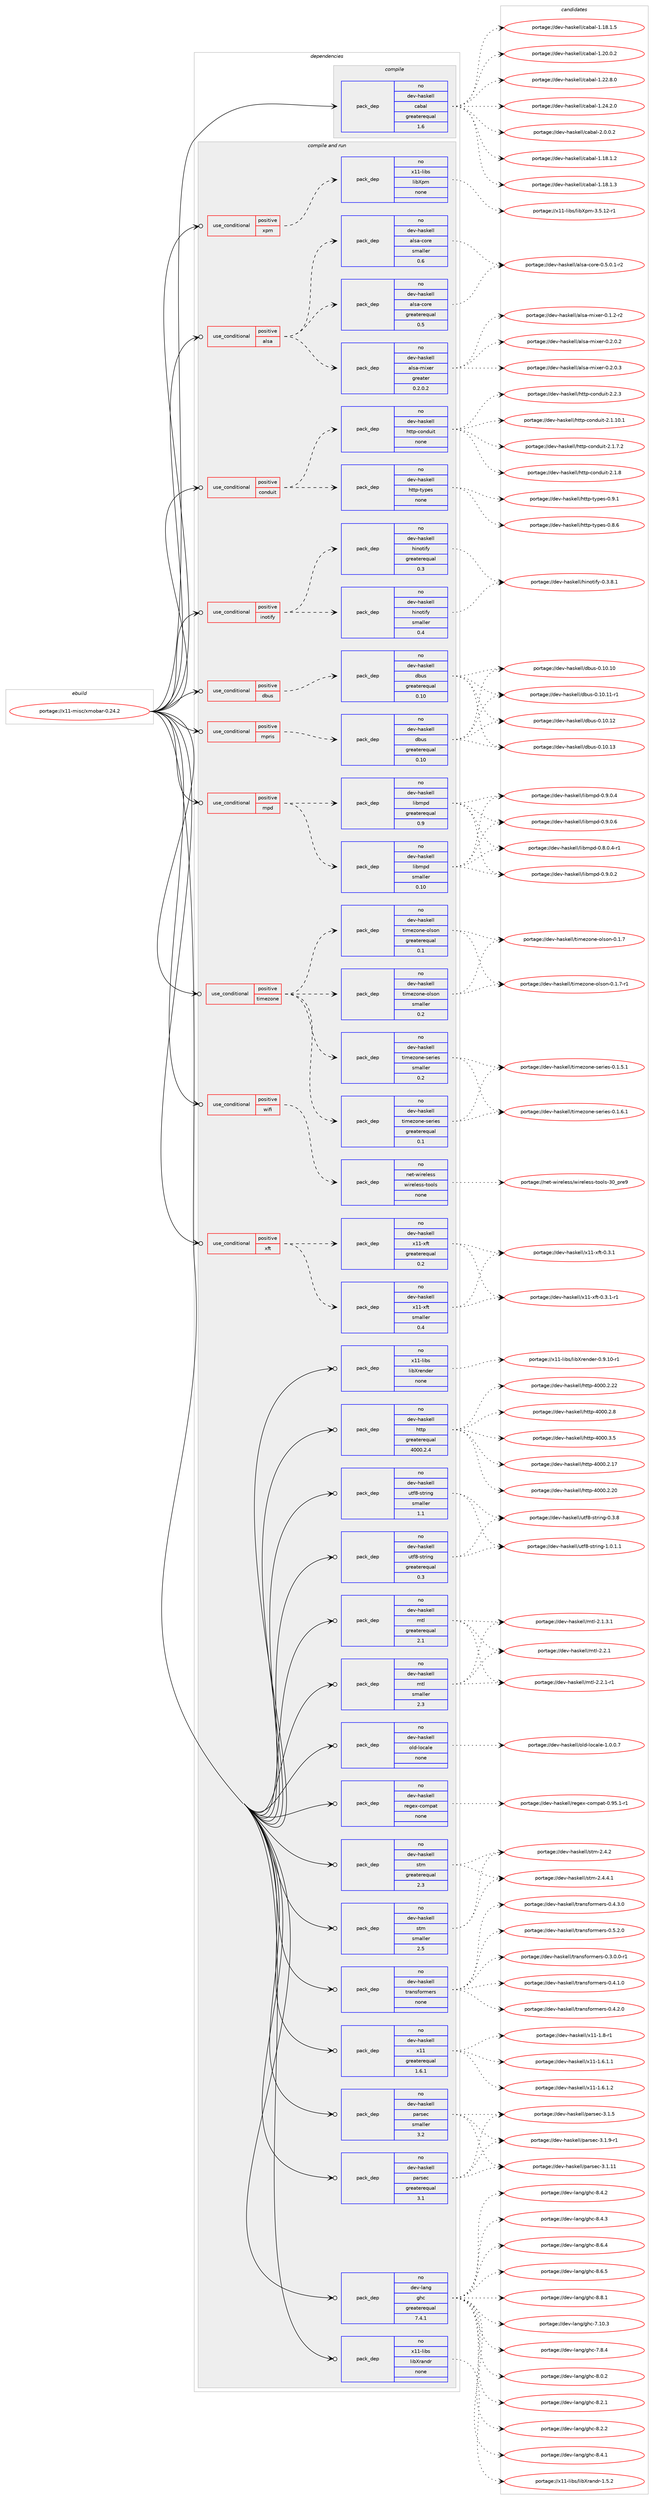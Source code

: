 digraph prolog {

# *************
# Graph options
# *************

newrank=true;
concentrate=true;
compound=true;
graph [rankdir=LR,fontname=Helvetica,fontsize=10,ranksep=1.5];#, ranksep=2.5, nodesep=0.2];
edge  [arrowhead=vee];
node  [fontname=Helvetica,fontsize=10];

# **********
# The ebuild
# **********

subgraph cluster_leftcol {
color=gray;
rank=same;
label=<<i>ebuild</i>>;
id [label="portage://x11-misc/xmobar-0.24.2", color=red, width=4, href="../x11-misc/xmobar-0.24.2.svg"];
}

# ****************
# The dependencies
# ****************

subgraph cluster_midcol {
color=gray;
label=<<i>dependencies</i>>;
subgraph cluster_compile {
fillcolor="#eeeeee";
style=filled;
label=<<i>compile</i>>;
subgraph pack338422 {
dependency455341 [label=<<TABLE BORDER="0" CELLBORDER="1" CELLSPACING="0" CELLPADDING="4" WIDTH="220"><TR><TD ROWSPAN="6" CELLPADDING="30">pack_dep</TD></TR><TR><TD WIDTH="110">no</TD></TR><TR><TD>dev-haskell</TD></TR><TR><TD>cabal</TD></TR><TR><TD>greaterequal</TD></TR><TR><TD>1.6</TD></TR></TABLE>>, shape=none, color=blue];
}
id:e -> dependency455341:w [weight=20,style="solid",arrowhead="vee"];
}
subgraph cluster_compileandrun {
fillcolor="#eeeeee";
style=filled;
label=<<i>compile and run</i>>;
subgraph cond108719 {
dependency455342 [label=<<TABLE BORDER="0" CELLBORDER="1" CELLSPACING="0" CELLPADDING="4"><TR><TD ROWSPAN="3" CELLPADDING="10">use_conditional</TD></TR><TR><TD>positive</TD></TR><TR><TD>alsa</TD></TR></TABLE>>, shape=none, color=red];
subgraph pack338423 {
dependency455343 [label=<<TABLE BORDER="0" CELLBORDER="1" CELLSPACING="0" CELLPADDING="4" WIDTH="220"><TR><TD ROWSPAN="6" CELLPADDING="30">pack_dep</TD></TR><TR><TD WIDTH="110">no</TD></TR><TR><TD>dev-haskell</TD></TR><TR><TD>alsa-core</TD></TR><TR><TD>greaterequal</TD></TR><TR><TD>0.5</TD></TR></TABLE>>, shape=none, color=blue];
}
dependency455342:e -> dependency455343:w [weight=20,style="dashed",arrowhead="vee"];
subgraph pack338424 {
dependency455344 [label=<<TABLE BORDER="0" CELLBORDER="1" CELLSPACING="0" CELLPADDING="4" WIDTH="220"><TR><TD ROWSPAN="6" CELLPADDING="30">pack_dep</TD></TR><TR><TD WIDTH="110">no</TD></TR><TR><TD>dev-haskell</TD></TR><TR><TD>alsa-core</TD></TR><TR><TD>smaller</TD></TR><TR><TD>0.6</TD></TR></TABLE>>, shape=none, color=blue];
}
dependency455342:e -> dependency455344:w [weight=20,style="dashed",arrowhead="vee"];
subgraph pack338425 {
dependency455345 [label=<<TABLE BORDER="0" CELLBORDER="1" CELLSPACING="0" CELLPADDING="4" WIDTH="220"><TR><TD ROWSPAN="6" CELLPADDING="30">pack_dep</TD></TR><TR><TD WIDTH="110">no</TD></TR><TR><TD>dev-haskell</TD></TR><TR><TD>alsa-mixer</TD></TR><TR><TD>greater</TD></TR><TR><TD>0.2.0.2</TD></TR></TABLE>>, shape=none, color=blue];
}
dependency455342:e -> dependency455345:w [weight=20,style="dashed",arrowhead="vee"];
}
id:e -> dependency455342:w [weight=20,style="solid",arrowhead="odotvee"];
subgraph cond108720 {
dependency455346 [label=<<TABLE BORDER="0" CELLBORDER="1" CELLSPACING="0" CELLPADDING="4"><TR><TD ROWSPAN="3" CELLPADDING="10">use_conditional</TD></TR><TR><TD>positive</TD></TR><TR><TD>conduit</TD></TR></TABLE>>, shape=none, color=red];
subgraph pack338426 {
dependency455347 [label=<<TABLE BORDER="0" CELLBORDER="1" CELLSPACING="0" CELLPADDING="4" WIDTH="220"><TR><TD ROWSPAN="6" CELLPADDING="30">pack_dep</TD></TR><TR><TD WIDTH="110">no</TD></TR><TR><TD>dev-haskell</TD></TR><TR><TD>http-conduit</TD></TR><TR><TD>none</TD></TR><TR><TD></TD></TR></TABLE>>, shape=none, color=blue];
}
dependency455346:e -> dependency455347:w [weight=20,style="dashed",arrowhead="vee"];
subgraph pack338427 {
dependency455348 [label=<<TABLE BORDER="0" CELLBORDER="1" CELLSPACING="0" CELLPADDING="4" WIDTH="220"><TR><TD ROWSPAN="6" CELLPADDING="30">pack_dep</TD></TR><TR><TD WIDTH="110">no</TD></TR><TR><TD>dev-haskell</TD></TR><TR><TD>http-types</TD></TR><TR><TD>none</TD></TR><TR><TD></TD></TR></TABLE>>, shape=none, color=blue];
}
dependency455346:e -> dependency455348:w [weight=20,style="dashed",arrowhead="vee"];
}
id:e -> dependency455346:w [weight=20,style="solid",arrowhead="odotvee"];
subgraph cond108721 {
dependency455349 [label=<<TABLE BORDER="0" CELLBORDER="1" CELLSPACING="0" CELLPADDING="4"><TR><TD ROWSPAN="3" CELLPADDING="10">use_conditional</TD></TR><TR><TD>positive</TD></TR><TR><TD>dbus</TD></TR></TABLE>>, shape=none, color=red];
subgraph pack338428 {
dependency455350 [label=<<TABLE BORDER="0" CELLBORDER="1" CELLSPACING="0" CELLPADDING="4" WIDTH="220"><TR><TD ROWSPAN="6" CELLPADDING="30">pack_dep</TD></TR><TR><TD WIDTH="110">no</TD></TR><TR><TD>dev-haskell</TD></TR><TR><TD>dbus</TD></TR><TR><TD>greaterequal</TD></TR><TR><TD>0.10</TD></TR></TABLE>>, shape=none, color=blue];
}
dependency455349:e -> dependency455350:w [weight=20,style="dashed",arrowhead="vee"];
}
id:e -> dependency455349:w [weight=20,style="solid",arrowhead="odotvee"];
subgraph cond108722 {
dependency455351 [label=<<TABLE BORDER="0" CELLBORDER="1" CELLSPACING="0" CELLPADDING="4"><TR><TD ROWSPAN="3" CELLPADDING="10">use_conditional</TD></TR><TR><TD>positive</TD></TR><TR><TD>inotify</TD></TR></TABLE>>, shape=none, color=red];
subgraph pack338429 {
dependency455352 [label=<<TABLE BORDER="0" CELLBORDER="1" CELLSPACING="0" CELLPADDING="4" WIDTH="220"><TR><TD ROWSPAN="6" CELLPADDING="30">pack_dep</TD></TR><TR><TD WIDTH="110">no</TD></TR><TR><TD>dev-haskell</TD></TR><TR><TD>hinotify</TD></TR><TR><TD>greaterequal</TD></TR><TR><TD>0.3</TD></TR></TABLE>>, shape=none, color=blue];
}
dependency455351:e -> dependency455352:w [weight=20,style="dashed",arrowhead="vee"];
subgraph pack338430 {
dependency455353 [label=<<TABLE BORDER="0" CELLBORDER="1" CELLSPACING="0" CELLPADDING="4" WIDTH="220"><TR><TD ROWSPAN="6" CELLPADDING="30">pack_dep</TD></TR><TR><TD WIDTH="110">no</TD></TR><TR><TD>dev-haskell</TD></TR><TR><TD>hinotify</TD></TR><TR><TD>smaller</TD></TR><TR><TD>0.4</TD></TR></TABLE>>, shape=none, color=blue];
}
dependency455351:e -> dependency455353:w [weight=20,style="dashed",arrowhead="vee"];
}
id:e -> dependency455351:w [weight=20,style="solid",arrowhead="odotvee"];
subgraph cond108723 {
dependency455354 [label=<<TABLE BORDER="0" CELLBORDER="1" CELLSPACING="0" CELLPADDING="4"><TR><TD ROWSPAN="3" CELLPADDING="10">use_conditional</TD></TR><TR><TD>positive</TD></TR><TR><TD>mpd</TD></TR></TABLE>>, shape=none, color=red];
subgraph pack338431 {
dependency455355 [label=<<TABLE BORDER="0" CELLBORDER="1" CELLSPACING="0" CELLPADDING="4" WIDTH="220"><TR><TD ROWSPAN="6" CELLPADDING="30">pack_dep</TD></TR><TR><TD WIDTH="110">no</TD></TR><TR><TD>dev-haskell</TD></TR><TR><TD>libmpd</TD></TR><TR><TD>greaterequal</TD></TR><TR><TD>0.9</TD></TR></TABLE>>, shape=none, color=blue];
}
dependency455354:e -> dependency455355:w [weight=20,style="dashed",arrowhead="vee"];
subgraph pack338432 {
dependency455356 [label=<<TABLE BORDER="0" CELLBORDER="1" CELLSPACING="0" CELLPADDING="4" WIDTH="220"><TR><TD ROWSPAN="6" CELLPADDING="30">pack_dep</TD></TR><TR><TD WIDTH="110">no</TD></TR><TR><TD>dev-haskell</TD></TR><TR><TD>libmpd</TD></TR><TR><TD>smaller</TD></TR><TR><TD>0.10</TD></TR></TABLE>>, shape=none, color=blue];
}
dependency455354:e -> dependency455356:w [weight=20,style="dashed",arrowhead="vee"];
}
id:e -> dependency455354:w [weight=20,style="solid",arrowhead="odotvee"];
subgraph cond108724 {
dependency455357 [label=<<TABLE BORDER="0" CELLBORDER="1" CELLSPACING="0" CELLPADDING="4"><TR><TD ROWSPAN="3" CELLPADDING="10">use_conditional</TD></TR><TR><TD>positive</TD></TR><TR><TD>mpris</TD></TR></TABLE>>, shape=none, color=red];
subgraph pack338433 {
dependency455358 [label=<<TABLE BORDER="0" CELLBORDER="1" CELLSPACING="0" CELLPADDING="4" WIDTH="220"><TR><TD ROWSPAN="6" CELLPADDING="30">pack_dep</TD></TR><TR><TD WIDTH="110">no</TD></TR><TR><TD>dev-haskell</TD></TR><TR><TD>dbus</TD></TR><TR><TD>greaterequal</TD></TR><TR><TD>0.10</TD></TR></TABLE>>, shape=none, color=blue];
}
dependency455357:e -> dependency455358:w [weight=20,style="dashed",arrowhead="vee"];
}
id:e -> dependency455357:w [weight=20,style="solid",arrowhead="odotvee"];
subgraph cond108725 {
dependency455359 [label=<<TABLE BORDER="0" CELLBORDER="1" CELLSPACING="0" CELLPADDING="4"><TR><TD ROWSPAN="3" CELLPADDING="10">use_conditional</TD></TR><TR><TD>positive</TD></TR><TR><TD>timezone</TD></TR></TABLE>>, shape=none, color=red];
subgraph pack338434 {
dependency455360 [label=<<TABLE BORDER="0" CELLBORDER="1" CELLSPACING="0" CELLPADDING="4" WIDTH="220"><TR><TD ROWSPAN="6" CELLPADDING="30">pack_dep</TD></TR><TR><TD WIDTH="110">no</TD></TR><TR><TD>dev-haskell</TD></TR><TR><TD>timezone-olson</TD></TR><TR><TD>greaterequal</TD></TR><TR><TD>0.1</TD></TR></TABLE>>, shape=none, color=blue];
}
dependency455359:e -> dependency455360:w [weight=20,style="dashed",arrowhead="vee"];
subgraph pack338435 {
dependency455361 [label=<<TABLE BORDER="0" CELLBORDER="1" CELLSPACING="0" CELLPADDING="4" WIDTH="220"><TR><TD ROWSPAN="6" CELLPADDING="30">pack_dep</TD></TR><TR><TD WIDTH="110">no</TD></TR><TR><TD>dev-haskell</TD></TR><TR><TD>timezone-olson</TD></TR><TR><TD>smaller</TD></TR><TR><TD>0.2</TD></TR></TABLE>>, shape=none, color=blue];
}
dependency455359:e -> dependency455361:w [weight=20,style="dashed",arrowhead="vee"];
subgraph pack338436 {
dependency455362 [label=<<TABLE BORDER="0" CELLBORDER="1" CELLSPACING="0" CELLPADDING="4" WIDTH="220"><TR><TD ROWSPAN="6" CELLPADDING="30">pack_dep</TD></TR><TR><TD WIDTH="110">no</TD></TR><TR><TD>dev-haskell</TD></TR><TR><TD>timezone-series</TD></TR><TR><TD>greaterequal</TD></TR><TR><TD>0.1</TD></TR></TABLE>>, shape=none, color=blue];
}
dependency455359:e -> dependency455362:w [weight=20,style="dashed",arrowhead="vee"];
subgraph pack338437 {
dependency455363 [label=<<TABLE BORDER="0" CELLBORDER="1" CELLSPACING="0" CELLPADDING="4" WIDTH="220"><TR><TD ROWSPAN="6" CELLPADDING="30">pack_dep</TD></TR><TR><TD WIDTH="110">no</TD></TR><TR><TD>dev-haskell</TD></TR><TR><TD>timezone-series</TD></TR><TR><TD>smaller</TD></TR><TR><TD>0.2</TD></TR></TABLE>>, shape=none, color=blue];
}
dependency455359:e -> dependency455363:w [weight=20,style="dashed",arrowhead="vee"];
}
id:e -> dependency455359:w [weight=20,style="solid",arrowhead="odotvee"];
subgraph cond108726 {
dependency455364 [label=<<TABLE BORDER="0" CELLBORDER="1" CELLSPACING="0" CELLPADDING="4"><TR><TD ROWSPAN="3" CELLPADDING="10">use_conditional</TD></TR><TR><TD>positive</TD></TR><TR><TD>wifi</TD></TR></TABLE>>, shape=none, color=red];
subgraph pack338438 {
dependency455365 [label=<<TABLE BORDER="0" CELLBORDER="1" CELLSPACING="0" CELLPADDING="4" WIDTH="220"><TR><TD ROWSPAN="6" CELLPADDING="30">pack_dep</TD></TR><TR><TD WIDTH="110">no</TD></TR><TR><TD>net-wireless</TD></TR><TR><TD>wireless-tools</TD></TR><TR><TD>none</TD></TR><TR><TD></TD></TR></TABLE>>, shape=none, color=blue];
}
dependency455364:e -> dependency455365:w [weight=20,style="dashed",arrowhead="vee"];
}
id:e -> dependency455364:w [weight=20,style="solid",arrowhead="odotvee"];
subgraph cond108727 {
dependency455366 [label=<<TABLE BORDER="0" CELLBORDER="1" CELLSPACING="0" CELLPADDING="4"><TR><TD ROWSPAN="3" CELLPADDING="10">use_conditional</TD></TR><TR><TD>positive</TD></TR><TR><TD>xft</TD></TR></TABLE>>, shape=none, color=red];
subgraph pack338439 {
dependency455367 [label=<<TABLE BORDER="0" CELLBORDER="1" CELLSPACING="0" CELLPADDING="4" WIDTH="220"><TR><TD ROWSPAN="6" CELLPADDING="30">pack_dep</TD></TR><TR><TD WIDTH="110">no</TD></TR><TR><TD>dev-haskell</TD></TR><TR><TD>x11-xft</TD></TR><TR><TD>greaterequal</TD></TR><TR><TD>0.2</TD></TR></TABLE>>, shape=none, color=blue];
}
dependency455366:e -> dependency455367:w [weight=20,style="dashed",arrowhead="vee"];
subgraph pack338440 {
dependency455368 [label=<<TABLE BORDER="0" CELLBORDER="1" CELLSPACING="0" CELLPADDING="4" WIDTH="220"><TR><TD ROWSPAN="6" CELLPADDING="30">pack_dep</TD></TR><TR><TD WIDTH="110">no</TD></TR><TR><TD>dev-haskell</TD></TR><TR><TD>x11-xft</TD></TR><TR><TD>smaller</TD></TR><TR><TD>0.4</TD></TR></TABLE>>, shape=none, color=blue];
}
dependency455366:e -> dependency455368:w [weight=20,style="dashed",arrowhead="vee"];
}
id:e -> dependency455366:w [weight=20,style="solid",arrowhead="odotvee"];
subgraph cond108728 {
dependency455369 [label=<<TABLE BORDER="0" CELLBORDER="1" CELLSPACING="0" CELLPADDING="4"><TR><TD ROWSPAN="3" CELLPADDING="10">use_conditional</TD></TR><TR><TD>positive</TD></TR><TR><TD>xpm</TD></TR></TABLE>>, shape=none, color=red];
subgraph pack338441 {
dependency455370 [label=<<TABLE BORDER="0" CELLBORDER="1" CELLSPACING="0" CELLPADDING="4" WIDTH="220"><TR><TD ROWSPAN="6" CELLPADDING="30">pack_dep</TD></TR><TR><TD WIDTH="110">no</TD></TR><TR><TD>x11-libs</TD></TR><TR><TD>libXpm</TD></TR><TR><TD>none</TD></TR><TR><TD></TD></TR></TABLE>>, shape=none, color=blue];
}
dependency455369:e -> dependency455370:w [weight=20,style="dashed",arrowhead="vee"];
}
id:e -> dependency455369:w [weight=20,style="solid",arrowhead="odotvee"];
subgraph pack338442 {
dependency455371 [label=<<TABLE BORDER="0" CELLBORDER="1" CELLSPACING="0" CELLPADDING="4" WIDTH="220"><TR><TD ROWSPAN="6" CELLPADDING="30">pack_dep</TD></TR><TR><TD WIDTH="110">no</TD></TR><TR><TD>dev-haskell</TD></TR><TR><TD>http</TD></TR><TR><TD>greaterequal</TD></TR><TR><TD>4000.2.4</TD></TR></TABLE>>, shape=none, color=blue];
}
id:e -> dependency455371:w [weight=20,style="solid",arrowhead="odotvee"];
subgraph pack338443 {
dependency455372 [label=<<TABLE BORDER="0" CELLBORDER="1" CELLSPACING="0" CELLPADDING="4" WIDTH="220"><TR><TD ROWSPAN="6" CELLPADDING="30">pack_dep</TD></TR><TR><TD WIDTH="110">no</TD></TR><TR><TD>dev-haskell</TD></TR><TR><TD>mtl</TD></TR><TR><TD>greaterequal</TD></TR><TR><TD>2.1</TD></TR></TABLE>>, shape=none, color=blue];
}
id:e -> dependency455372:w [weight=20,style="solid",arrowhead="odotvee"];
subgraph pack338444 {
dependency455373 [label=<<TABLE BORDER="0" CELLBORDER="1" CELLSPACING="0" CELLPADDING="4" WIDTH="220"><TR><TD ROWSPAN="6" CELLPADDING="30">pack_dep</TD></TR><TR><TD WIDTH="110">no</TD></TR><TR><TD>dev-haskell</TD></TR><TR><TD>mtl</TD></TR><TR><TD>smaller</TD></TR><TR><TD>2.3</TD></TR></TABLE>>, shape=none, color=blue];
}
id:e -> dependency455373:w [weight=20,style="solid",arrowhead="odotvee"];
subgraph pack338445 {
dependency455374 [label=<<TABLE BORDER="0" CELLBORDER="1" CELLSPACING="0" CELLPADDING="4" WIDTH="220"><TR><TD ROWSPAN="6" CELLPADDING="30">pack_dep</TD></TR><TR><TD WIDTH="110">no</TD></TR><TR><TD>dev-haskell</TD></TR><TR><TD>old-locale</TD></TR><TR><TD>none</TD></TR><TR><TD></TD></TR></TABLE>>, shape=none, color=blue];
}
id:e -> dependency455374:w [weight=20,style="solid",arrowhead="odotvee"];
subgraph pack338446 {
dependency455375 [label=<<TABLE BORDER="0" CELLBORDER="1" CELLSPACING="0" CELLPADDING="4" WIDTH="220"><TR><TD ROWSPAN="6" CELLPADDING="30">pack_dep</TD></TR><TR><TD WIDTH="110">no</TD></TR><TR><TD>dev-haskell</TD></TR><TR><TD>parsec</TD></TR><TR><TD>greaterequal</TD></TR><TR><TD>3.1</TD></TR></TABLE>>, shape=none, color=blue];
}
id:e -> dependency455375:w [weight=20,style="solid",arrowhead="odotvee"];
subgraph pack338447 {
dependency455376 [label=<<TABLE BORDER="0" CELLBORDER="1" CELLSPACING="0" CELLPADDING="4" WIDTH="220"><TR><TD ROWSPAN="6" CELLPADDING="30">pack_dep</TD></TR><TR><TD WIDTH="110">no</TD></TR><TR><TD>dev-haskell</TD></TR><TR><TD>parsec</TD></TR><TR><TD>smaller</TD></TR><TR><TD>3.2</TD></TR></TABLE>>, shape=none, color=blue];
}
id:e -> dependency455376:w [weight=20,style="solid",arrowhead="odotvee"];
subgraph pack338448 {
dependency455377 [label=<<TABLE BORDER="0" CELLBORDER="1" CELLSPACING="0" CELLPADDING="4" WIDTH="220"><TR><TD ROWSPAN="6" CELLPADDING="30">pack_dep</TD></TR><TR><TD WIDTH="110">no</TD></TR><TR><TD>dev-haskell</TD></TR><TR><TD>regex-compat</TD></TR><TR><TD>none</TD></TR><TR><TD></TD></TR></TABLE>>, shape=none, color=blue];
}
id:e -> dependency455377:w [weight=20,style="solid",arrowhead="odotvee"];
subgraph pack338449 {
dependency455378 [label=<<TABLE BORDER="0" CELLBORDER="1" CELLSPACING="0" CELLPADDING="4" WIDTH="220"><TR><TD ROWSPAN="6" CELLPADDING="30">pack_dep</TD></TR><TR><TD WIDTH="110">no</TD></TR><TR><TD>dev-haskell</TD></TR><TR><TD>stm</TD></TR><TR><TD>greaterequal</TD></TR><TR><TD>2.3</TD></TR></TABLE>>, shape=none, color=blue];
}
id:e -> dependency455378:w [weight=20,style="solid",arrowhead="odotvee"];
subgraph pack338450 {
dependency455379 [label=<<TABLE BORDER="0" CELLBORDER="1" CELLSPACING="0" CELLPADDING="4" WIDTH="220"><TR><TD ROWSPAN="6" CELLPADDING="30">pack_dep</TD></TR><TR><TD WIDTH="110">no</TD></TR><TR><TD>dev-haskell</TD></TR><TR><TD>stm</TD></TR><TR><TD>smaller</TD></TR><TR><TD>2.5</TD></TR></TABLE>>, shape=none, color=blue];
}
id:e -> dependency455379:w [weight=20,style="solid",arrowhead="odotvee"];
subgraph pack338451 {
dependency455380 [label=<<TABLE BORDER="0" CELLBORDER="1" CELLSPACING="0" CELLPADDING="4" WIDTH="220"><TR><TD ROWSPAN="6" CELLPADDING="30">pack_dep</TD></TR><TR><TD WIDTH="110">no</TD></TR><TR><TD>dev-haskell</TD></TR><TR><TD>transformers</TD></TR><TR><TD>none</TD></TR><TR><TD></TD></TR></TABLE>>, shape=none, color=blue];
}
id:e -> dependency455380:w [weight=20,style="solid",arrowhead="odotvee"];
subgraph pack338452 {
dependency455381 [label=<<TABLE BORDER="0" CELLBORDER="1" CELLSPACING="0" CELLPADDING="4" WIDTH="220"><TR><TD ROWSPAN="6" CELLPADDING="30">pack_dep</TD></TR><TR><TD WIDTH="110">no</TD></TR><TR><TD>dev-haskell</TD></TR><TR><TD>utf8-string</TD></TR><TR><TD>greaterequal</TD></TR><TR><TD>0.3</TD></TR></TABLE>>, shape=none, color=blue];
}
id:e -> dependency455381:w [weight=20,style="solid",arrowhead="odotvee"];
subgraph pack338453 {
dependency455382 [label=<<TABLE BORDER="0" CELLBORDER="1" CELLSPACING="0" CELLPADDING="4" WIDTH="220"><TR><TD ROWSPAN="6" CELLPADDING="30">pack_dep</TD></TR><TR><TD WIDTH="110">no</TD></TR><TR><TD>dev-haskell</TD></TR><TR><TD>utf8-string</TD></TR><TR><TD>smaller</TD></TR><TR><TD>1.1</TD></TR></TABLE>>, shape=none, color=blue];
}
id:e -> dependency455382:w [weight=20,style="solid",arrowhead="odotvee"];
subgraph pack338454 {
dependency455383 [label=<<TABLE BORDER="0" CELLBORDER="1" CELLSPACING="0" CELLPADDING="4" WIDTH="220"><TR><TD ROWSPAN="6" CELLPADDING="30">pack_dep</TD></TR><TR><TD WIDTH="110">no</TD></TR><TR><TD>dev-haskell</TD></TR><TR><TD>x11</TD></TR><TR><TD>greaterequal</TD></TR><TR><TD>1.6.1</TD></TR></TABLE>>, shape=none, color=blue];
}
id:e -> dependency455383:w [weight=20,style="solid",arrowhead="odotvee"];
subgraph pack338455 {
dependency455384 [label=<<TABLE BORDER="0" CELLBORDER="1" CELLSPACING="0" CELLPADDING="4" WIDTH="220"><TR><TD ROWSPAN="6" CELLPADDING="30">pack_dep</TD></TR><TR><TD WIDTH="110">no</TD></TR><TR><TD>dev-lang</TD></TR><TR><TD>ghc</TD></TR><TR><TD>greaterequal</TD></TR><TR><TD>7.4.1</TD></TR></TABLE>>, shape=none, color=blue];
}
id:e -> dependency455384:w [weight=20,style="solid",arrowhead="odotvee"];
subgraph pack338456 {
dependency455385 [label=<<TABLE BORDER="0" CELLBORDER="1" CELLSPACING="0" CELLPADDING="4" WIDTH="220"><TR><TD ROWSPAN="6" CELLPADDING="30">pack_dep</TD></TR><TR><TD WIDTH="110">no</TD></TR><TR><TD>x11-libs</TD></TR><TR><TD>libXrandr</TD></TR><TR><TD>none</TD></TR><TR><TD></TD></TR></TABLE>>, shape=none, color=blue];
}
id:e -> dependency455385:w [weight=20,style="solid",arrowhead="odotvee"];
subgraph pack338457 {
dependency455386 [label=<<TABLE BORDER="0" CELLBORDER="1" CELLSPACING="0" CELLPADDING="4" WIDTH="220"><TR><TD ROWSPAN="6" CELLPADDING="30">pack_dep</TD></TR><TR><TD WIDTH="110">no</TD></TR><TR><TD>x11-libs</TD></TR><TR><TD>libXrender</TD></TR><TR><TD>none</TD></TR><TR><TD></TD></TR></TABLE>>, shape=none, color=blue];
}
id:e -> dependency455386:w [weight=20,style="solid",arrowhead="odotvee"];
}
subgraph cluster_run {
fillcolor="#eeeeee";
style=filled;
label=<<i>run</i>>;
}
}

# **************
# The candidates
# **************

subgraph cluster_choices {
rank=same;
color=gray;
label=<<i>candidates</i>>;

subgraph choice338422 {
color=black;
nodesep=1;
choiceportage10010111845104971151071011081084799979897108454946495646494650 [label="portage://dev-haskell/cabal-1.18.1.2", color=red, width=4,href="../dev-haskell/cabal-1.18.1.2.svg"];
choiceportage10010111845104971151071011081084799979897108454946495646494651 [label="portage://dev-haskell/cabal-1.18.1.3", color=red, width=4,href="../dev-haskell/cabal-1.18.1.3.svg"];
choiceportage10010111845104971151071011081084799979897108454946495646494653 [label="portage://dev-haskell/cabal-1.18.1.5", color=red, width=4,href="../dev-haskell/cabal-1.18.1.5.svg"];
choiceportage10010111845104971151071011081084799979897108454946504846484650 [label="portage://dev-haskell/cabal-1.20.0.2", color=red, width=4,href="../dev-haskell/cabal-1.20.0.2.svg"];
choiceportage10010111845104971151071011081084799979897108454946505046564648 [label="portage://dev-haskell/cabal-1.22.8.0", color=red, width=4,href="../dev-haskell/cabal-1.22.8.0.svg"];
choiceportage10010111845104971151071011081084799979897108454946505246504648 [label="portage://dev-haskell/cabal-1.24.2.0", color=red, width=4,href="../dev-haskell/cabal-1.24.2.0.svg"];
choiceportage100101118451049711510710110810847999798971084550464846484650 [label="portage://dev-haskell/cabal-2.0.0.2", color=red, width=4,href="../dev-haskell/cabal-2.0.0.2.svg"];
dependency455341:e -> choiceportage10010111845104971151071011081084799979897108454946495646494650:w [style=dotted,weight="100"];
dependency455341:e -> choiceportage10010111845104971151071011081084799979897108454946495646494651:w [style=dotted,weight="100"];
dependency455341:e -> choiceportage10010111845104971151071011081084799979897108454946495646494653:w [style=dotted,weight="100"];
dependency455341:e -> choiceportage10010111845104971151071011081084799979897108454946504846484650:w [style=dotted,weight="100"];
dependency455341:e -> choiceportage10010111845104971151071011081084799979897108454946505046564648:w [style=dotted,weight="100"];
dependency455341:e -> choiceportage10010111845104971151071011081084799979897108454946505246504648:w [style=dotted,weight="100"];
dependency455341:e -> choiceportage100101118451049711510710110810847999798971084550464846484650:w [style=dotted,weight="100"];
}
subgraph choice338423 {
color=black;
nodesep=1;
choiceportage1001011184510497115107101108108479710811597459911111410145484653464846494511450 [label="portage://dev-haskell/alsa-core-0.5.0.1-r2", color=red, width=4,href="../dev-haskell/alsa-core-0.5.0.1-r2.svg"];
dependency455343:e -> choiceportage1001011184510497115107101108108479710811597459911111410145484653464846494511450:w [style=dotted,weight="100"];
}
subgraph choice338424 {
color=black;
nodesep=1;
choiceportage1001011184510497115107101108108479710811597459911111410145484653464846494511450 [label="portage://dev-haskell/alsa-core-0.5.0.1-r2", color=red, width=4,href="../dev-haskell/alsa-core-0.5.0.1-r2.svg"];
dependency455344:e -> choiceportage1001011184510497115107101108108479710811597459911111410145484653464846494511450:w [style=dotted,weight="100"];
}
subgraph choice338425 {
color=black;
nodesep=1;
choiceportage1001011184510497115107101108108479710811597451091051201011144548464946504511450 [label="portage://dev-haskell/alsa-mixer-0.1.2-r2", color=red, width=4,href="../dev-haskell/alsa-mixer-0.1.2-r2.svg"];
choiceportage1001011184510497115107101108108479710811597451091051201011144548465046484650 [label="portage://dev-haskell/alsa-mixer-0.2.0.2", color=red, width=4,href="../dev-haskell/alsa-mixer-0.2.0.2.svg"];
choiceportage1001011184510497115107101108108479710811597451091051201011144548465046484651 [label="portage://dev-haskell/alsa-mixer-0.2.0.3", color=red, width=4,href="../dev-haskell/alsa-mixer-0.2.0.3.svg"];
dependency455345:e -> choiceportage1001011184510497115107101108108479710811597451091051201011144548464946504511450:w [style=dotted,weight="100"];
dependency455345:e -> choiceportage1001011184510497115107101108108479710811597451091051201011144548465046484650:w [style=dotted,weight="100"];
dependency455345:e -> choiceportage1001011184510497115107101108108479710811597451091051201011144548465046484651:w [style=dotted,weight="100"];
}
subgraph choice338426 {
color=black;
nodesep=1;
choiceportage1001011184510497115107101108108471041161161124599111110100117105116455046494649484649 [label="portage://dev-haskell/http-conduit-2.1.10.1", color=red, width=4,href="../dev-haskell/http-conduit-2.1.10.1.svg"];
choiceportage10010111845104971151071011081084710411611611245991111101001171051164550464946554650 [label="portage://dev-haskell/http-conduit-2.1.7.2", color=red, width=4,href="../dev-haskell/http-conduit-2.1.7.2.svg"];
choiceportage1001011184510497115107101108108471041161161124599111110100117105116455046494656 [label="portage://dev-haskell/http-conduit-2.1.8", color=red, width=4,href="../dev-haskell/http-conduit-2.1.8.svg"];
choiceportage1001011184510497115107101108108471041161161124599111110100117105116455046504651 [label="portage://dev-haskell/http-conduit-2.2.3", color=red, width=4,href="../dev-haskell/http-conduit-2.2.3.svg"];
dependency455347:e -> choiceportage1001011184510497115107101108108471041161161124599111110100117105116455046494649484649:w [style=dotted,weight="100"];
dependency455347:e -> choiceportage10010111845104971151071011081084710411611611245991111101001171051164550464946554650:w [style=dotted,weight="100"];
dependency455347:e -> choiceportage1001011184510497115107101108108471041161161124599111110100117105116455046494656:w [style=dotted,weight="100"];
dependency455347:e -> choiceportage1001011184510497115107101108108471041161161124599111110100117105116455046504651:w [style=dotted,weight="100"];
}
subgraph choice338427 {
color=black;
nodesep=1;
choiceportage10010111845104971151071011081084710411611611245116121112101115454846564654 [label="portage://dev-haskell/http-types-0.8.6", color=red, width=4,href="../dev-haskell/http-types-0.8.6.svg"];
choiceportage10010111845104971151071011081084710411611611245116121112101115454846574649 [label="portage://dev-haskell/http-types-0.9.1", color=red, width=4,href="../dev-haskell/http-types-0.9.1.svg"];
dependency455348:e -> choiceportage10010111845104971151071011081084710411611611245116121112101115454846564654:w [style=dotted,weight="100"];
dependency455348:e -> choiceportage10010111845104971151071011081084710411611611245116121112101115454846574649:w [style=dotted,weight="100"];
}
subgraph choice338428 {
color=black;
nodesep=1;
choiceportage100101118451049711510710110810847100981171154548464948464948 [label="portage://dev-haskell/dbus-0.10.10", color=red, width=4,href="../dev-haskell/dbus-0.10.10.svg"];
choiceportage1001011184510497115107101108108471009811711545484649484649494511449 [label="portage://dev-haskell/dbus-0.10.11-r1", color=red, width=4,href="../dev-haskell/dbus-0.10.11-r1.svg"];
choiceportage100101118451049711510710110810847100981171154548464948464950 [label="portage://dev-haskell/dbus-0.10.12", color=red, width=4,href="../dev-haskell/dbus-0.10.12.svg"];
choiceportage100101118451049711510710110810847100981171154548464948464951 [label="portage://dev-haskell/dbus-0.10.13", color=red, width=4,href="../dev-haskell/dbus-0.10.13.svg"];
dependency455350:e -> choiceportage100101118451049711510710110810847100981171154548464948464948:w [style=dotted,weight="100"];
dependency455350:e -> choiceportage1001011184510497115107101108108471009811711545484649484649494511449:w [style=dotted,weight="100"];
dependency455350:e -> choiceportage100101118451049711510710110810847100981171154548464948464950:w [style=dotted,weight="100"];
dependency455350:e -> choiceportage100101118451049711510710110810847100981171154548464948464951:w [style=dotted,weight="100"];
}
subgraph choice338429 {
color=black;
nodesep=1;
choiceportage1001011184510497115107101108108471041051101111161051021214548465146564649 [label="portage://dev-haskell/hinotify-0.3.8.1", color=red, width=4,href="../dev-haskell/hinotify-0.3.8.1.svg"];
dependency455352:e -> choiceportage1001011184510497115107101108108471041051101111161051021214548465146564649:w [style=dotted,weight="100"];
}
subgraph choice338430 {
color=black;
nodesep=1;
choiceportage1001011184510497115107101108108471041051101111161051021214548465146564649 [label="portage://dev-haskell/hinotify-0.3.8.1", color=red, width=4,href="../dev-haskell/hinotify-0.3.8.1.svg"];
dependency455353:e -> choiceportage1001011184510497115107101108108471041051101111161051021214548465146564649:w [style=dotted,weight="100"];
}
subgraph choice338431 {
color=black;
nodesep=1;
choiceportage1001011184510497115107101108108471081059810911210045484656464846524511449 [label="portage://dev-haskell/libmpd-0.8.0.4-r1", color=red, width=4,href="../dev-haskell/libmpd-0.8.0.4-r1.svg"];
choiceportage100101118451049711510710110810847108105981091121004548465746484650 [label="portage://dev-haskell/libmpd-0.9.0.2", color=red, width=4,href="../dev-haskell/libmpd-0.9.0.2.svg"];
choiceportage100101118451049711510710110810847108105981091121004548465746484652 [label="portage://dev-haskell/libmpd-0.9.0.4", color=red, width=4,href="../dev-haskell/libmpd-0.9.0.4.svg"];
choiceportage100101118451049711510710110810847108105981091121004548465746484654 [label="portage://dev-haskell/libmpd-0.9.0.6", color=red, width=4,href="../dev-haskell/libmpd-0.9.0.6.svg"];
dependency455355:e -> choiceportage1001011184510497115107101108108471081059810911210045484656464846524511449:w [style=dotted,weight="100"];
dependency455355:e -> choiceportage100101118451049711510710110810847108105981091121004548465746484650:w [style=dotted,weight="100"];
dependency455355:e -> choiceportage100101118451049711510710110810847108105981091121004548465746484652:w [style=dotted,weight="100"];
dependency455355:e -> choiceportage100101118451049711510710110810847108105981091121004548465746484654:w [style=dotted,weight="100"];
}
subgraph choice338432 {
color=black;
nodesep=1;
choiceportage1001011184510497115107101108108471081059810911210045484656464846524511449 [label="portage://dev-haskell/libmpd-0.8.0.4-r1", color=red, width=4,href="../dev-haskell/libmpd-0.8.0.4-r1.svg"];
choiceportage100101118451049711510710110810847108105981091121004548465746484650 [label="portage://dev-haskell/libmpd-0.9.0.2", color=red, width=4,href="../dev-haskell/libmpd-0.9.0.2.svg"];
choiceportage100101118451049711510710110810847108105981091121004548465746484652 [label="portage://dev-haskell/libmpd-0.9.0.4", color=red, width=4,href="../dev-haskell/libmpd-0.9.0.4.svg"];
choiceportage100101118451049711510710110810847108105981091121004548465746484654 [label="portage://dev-haskell/libmpd-0.9.0.6", color=red, width=4,href="../dev-haskell/libmpd-0.9.0.6.svg"];
dependency455356:e -> choiceportage1001011184510497115107101108108471081059810911210045484656464846524511449:w [style=dotted,weight="100"];
dependency455356:e -> choiceportage100101118451049711510710110810847108105981091121004548465746484650:w [style=dotted,weight="100"];
dependency455356:e -> choiceportage100101118451049711510710110810847108105981091121004548465746484652:w [style=dotted,weight="100"];
dependency455356:e -> choiceportage100101118451049711510710110810847108105981091121004548465746484654:w [style=dotted,weight="100"];
}
subgraph choice338433 {
color=black;
nodesep=1;
choiceportage100101118451049711510710110810847100981171154548464948464948 [label="portage://dev-haskell/dbus-0.10.10", color=red, width=4,href="../dev-haskell/dbus-0.10.10.svg"];
choiceportage1001011184510497115107101108108471009811711545484649484649494511449 [label="portage://dev-haskell/dbus-0.10.11-r1", color=red, width=4,href="../dev-haskell/dbus-0.10.11-r1.svg"];
choiceportage100101118451049711510710110810847100981171154548464948464950 [label="portage://dev-haskell/dbus-0.10.12", color=red, width=4,href="../dev-haskell/dbus-0.10.12.svg"];
choiceportage100101118451049711510710110810847100981171154548464948464951 [label="portage://dev-haskell/dbus-0.10.13", color=red, width=4,href="../dev-haskell/dbus-0.10.13.svg"];
dependency455358:e -> choiceportage100101118451049711510710110810847100981171154548464948464948:w [style=dotted,weight="100"];
dependency455358:e -> choiceportage1001011184510497115107101108108471009811711545484649484649494511449:w [style=dotted,weight="100"];
dependency455358:e -> choiceportage100101118451049711510710110810847100981171154548464948464950:w [style=dotted,weight="100"];
dependency455358:e -> choiceportage100101118451049711510710110810847100981171154548464948464951:w [style=dotted,weight="100"];
}
subgraph choice338434 {
color=black;
nodesep=1;
choiceportage10010111845104971151071011081084711610510910112211111010145111108115111110454846494655 [label="portage://dev-haskell/timezone-olson-0.1.7", color=red, width=4,href="../dev-haskell/timezone-olson-0.1.7.svg"];
choiceportage100101118451049711510710110810847116105109101122111110101451111081151111104548464946554511449 [label="portage://dev-haskell/timezone-olson-0.1.7-r1", color=red, width=4,href="../dev-haskell/timezone-olson-0.1.7-r1.svg"];
dependency455360:e -> choiceportage10010111845104971151071011081084711610510910112211111010145111108115111110454846494655:w [style=dotted,weight="100"];
dependency455360:e -> choiceportage100101118451049711510710110810847116105109101122111110101451111081151111104548464946554511449:w [style=dotted,weight="100"];
}
subgraph choice338435 {
color=black;
nodesep=1;
choiceportage10010111845104971151071011081084711610510910112211111010145111108115111110454846494655 [label="portage://dev-haskell/timezone-olson-0.1.7", color=red, width=4,href="../dev-haskell/timezone-olson-0.1.7.svg"];
choiceportage100101118451049711510710110810847116105109101122111110101451111081151111104548464946554511449 [label="portage://dev-haskell/timezone-olson-0.1.7-r1", color=red, width=4,href="../dev-haskell/timezone-olson-0.1.7-r1.svg"];
dependency455361:e -> choiceportage10010111845104971151071011081084711610510910112211111010145111108115111110454846494655:w [style=dotted,weight="100"];
dependency455361:e -> choiceportage100101118451049711510710110810847116105109101122111110101451111081151111104548464946554511449:w [style=dotted,weight="100"];
}
subgraph choice338436 {
color=black;
nodesep=1;
choiceportage100101118451049711510710110810847116105109101122111110101451151011141051011154548464946534649 [label="portage://dev-haskell/timezone-series-0.1.5.1", color=red, width=4,href="../dev-haskell/timezone-series-0.1.5.1.svg"];
choiceportage100101118451049711510710110810847116105109101122111110101451151011141051011154548464946544649 [label="portage://dev-haskell/timezone-series-0.1.6.1", color=red, width=4,href="../dev-haskell/timezone-series-0.1.6.1.svg"];
dependency455362:e -> choiceportage100101118451049711510710110810847116105109101122111110101451151011141051011154548464946534649:w [style=dotted,weight="100"];
dependency455362:e -> choiceportage100101118451049711510710110810847116105109101122111110101451151011141051011154548464946544649:w [style=dotted,weight="100"];
}
subgraph choice338437 {
color=black;
nodesep=1;
choiceportage100101118451049711510710110810847116105109101122111110101451151011141051011154548464946534649 [label="portage://dev-haskell/timezone-series-0.1.5.1", color=red, width=4,href="../dev-haskell/timezone-series-0.1.5.1.svg"];
choiceportage100101118451049711510710110810847116105109101122111110101451151011141051011154548464946544649 [label="portage://dev-haskell/timezone-series-0.1.6.1", color=red, width=4,href="../dev-haskell/timezone-series-0.1.6.1.svg"];
dependency455363:e -> choiceportage100101118451049711510710110810847116105109101122111110101451151011141051011154548464946534649:w [style=dotted,weight="100"];
dependency455363:e -> choiceportage100101118451049711510710110810847116105109101122111110101451151011141051011154548464946544649:w [style=dotted,weight="100"];
}
subgraph choice338438 {
color=black;
nodesep=1;
choiceportage1101011164511910511410110810111511547119105114101108101115115451161111111081154551489511211410157 [label="portage://net-wireless/wireless-tools-30_pre9", color=red, width=4,href="../net-wireless/wireless-tools-30_pre9.svg"];
dependency455365:e -> choiceportage1101011164511910511410110810111511547119105114101108101115115451161111111081154551489511211410157:w [style=dotted,weight="100"];
}
subgraph choice338439 {
color=black;
nodesep=1;
choiceportage100101118451049711510710110810847120494945120102116454846514649 [label="portage://dev-haskell/x11-xft-0.3.1", color=red, width=4,href="../dev-haskell/x11-xft-0.3.1.svg"];
choiceportage1001011184510497115107101108108471204949451201021164548465146494511449 [label="portage://dev-haskell/x11-xft-0.3.1-r1", color=red, width=4,href="../dev-haskell/x11-xft-0.3.1-r1.svg"];
dependency455367:e -> choiceportage100101118451049711510710110810847120494945120102116454846514649:w [style=dotted,weight="100"];
dependency455367:e -> choiceportage1001011184510497115107101108108471204949451201021164548465146494511449:w [style=dotted,weight="100"];
}
subgraph choice338440 {
color=black;
nodesep=1;
choiceportage100101118451049711510710110810847120494945120102116454846514649 [label="portage://dev-haskell/x11-xft-0.3.1", color=red, width=4,href="../dev-haskell/x11-xft-0.3.1.svg"];
choiceportage1001011184510497115107101108108471204949451201021164548465146494511449 [label="portage://dev-haskell/x11-xft-0.3.1-r1", color=red, width=4,href="../dev-haskell/x11-xft-0.3.1-r1.svg"];
dependency455368:e -> choiceportage100101118451049711510710110810847120494945120102116454846514649:w [style=dotted,weight="100"];
dependency455368:e -> choiceportage1001011184510497115107101108108471204949451201021164548465146494511449:w [style=dotted,weight="100"];
}
subgraph choice338441 {
color=black;
nodesep=1;
choiceportage12049494510810598115471081059888112109455146534649504511449 [label="portage://x11-libs/libXpm-3.5.12-r1", color=red, width=4,href="../x11-libs/libXpm-3.5.12-r1.svg"];
dependency455370:e -> choiceportage12049494510810598115471081059888112109455146534649504511449:w [style=dotted,weight="100"];
}
subgraph choice338442 {
color=black;
nodesep=1;
choiceportage10010111845104971151071011081084710411611611245524848484650464955 [label="portage://dev-haskell/http-4000.2.17", color=red, width=4,href="../dev-haskell/http-4000.2.17.svg"];
choiceportage10010111845104971151071011081084710411611611245524848484650465048 [label="portage://dev-haskell/http-4000.2.20", color=red, width=4,href="../dev-haskell/http-4000.2.20.svg"];
choiceportage10010111845104971151071011081084710411611611245524848484650465050 [label="portage://dev-haskell/http-4000.2.22", color=red, width=4,href="../dev-haskell/http-4000.2.22.svg"];
choiceportage100101118451049711510710110810847104116116112455248484846504656 [label="portage://dev-haskell/http-4000.2.8", color=red, width=4,href="../dev-haskell/http-4000.2.8.svg"];
choiceportage100101118451049711510710110810847104116116112455248484846514653 [label="portage://dev-haskell/http-4000.3.5", color=red, width=4,href="../dev-haskell/http-4000.3.5.svg"];
dependency455371:e -> choiceportage10010111845104971151071011081084710411611611245524848484650464955:w [style=dotted,weight="100"];
dependency455371:e -> choiceportage10010111845104971151071011081084710411611611245524848484650465048:w [style=dotted,weight="100"];
dependency455371:e -> choiceportage10010111845104971151071011081084710411611611245524848484650465050:w [style=dotted,weight="100"];
dependency455371:e -> choiceportage100101118451049711510710110810847104116116112455248484846504656:w [style=dotted,weight="100"];
dependency455371:e -> choiceportage100101118451049711510710110810847104116116112455248484846514653:w [style=dotted,weight="100"];
}
subgraph choice338443 {
color=black;
nodesep=1;
choiceportage1001011184510497115107101108108471091161084550464946514649 [label="portage://dev-haskell/mtl-2.1.3.1", color=red, width=4,href="../dev-haskell/mtl-2.1.3.1.svg"];
choiceportage100101118451049711510710110810847109116108455046504649 [label="portage://dev-haskell/mtl-2.2.1", color=red, width=4,href="../dev-haskell/mtl-2.2.1.svg"];
choiceportage1001011184510497115107101108108471091161084550465046494511449 [label="portage://dev-haskell/mtl-2.2.1-r1", color=red, width=4,href="../dev-haskell/mtl-2.2.1-r1.svg"];
dependency455372:e -> choiceportage1001011184510497115107101108108471091161084550464946514649:w [style=dotted,weight="100"];
dependency455372:e -> choiceportage100101118451049711510710110810847109116108455046504649:w [style=dotted,weight="100"];
dependency455372:e -> choiceportage1001011184510497115107101108108471091161084550465046494511449:w [style=dotted,weight="100"];
}
subgraph choice338444 {
color=black;
nodesep=1;
choiceportage1001011184510497115107101108108471091161084550464946514649 [label="portage://dev-haskell/mtl-2.1.3.1", color=red, width=4,href="../dev-haskell/mtl-2.1.3.1.svg"];
choiceportage100101118451049711510710110810847109116108455046504649 [label="portage://dev-haskell/mtl-2.2.1", color=red, width=4,href="../dev-haskell/mtl-2.2.1.svg"];
choiceportage1001011184510497115107101108108471091161084550465046494511449 [label="portage://dev-haskell/mtl-2.2.1-r1", color=red, width=4,href="../dev-haskell/mtl-2.2.1-r1.svg"];
dependency455373:e -> choiceportage1001011184510497115107101108108471091161084550464946514649:w [style=dotted,weight="100"];
dependency455373:e -> choiceportage100101118451049711510710110810847109116108455046504649:w [style=dotted,weight="100"];
dependency455373:e -> choiceportage1001011184510497115107101108108471091161084550465046494511449:w [style=dotted,weight="100"];
}
subgraph choice338445 {
color=black;
nodesep=1;
choiceportage1001011184510497115107101108108471111081004510811199971081014549464846484655 [label="portage://dev-haskell/old-locale-1.0.0.7", color=red, width=4,href="../dev-haskell/old-locale-1.0.0.7.svg"];
dependency455374:e -> choiceportage1001011184510497115107101108108471111081004510811199971081014549464846484655:w [style=dotted,weight="100"];
}
subgraph choice338446 {
color=black;
nodesep=1;
choiceportage100101118451049711510710110810847112971141151019945514649464949 [label="portage://dev-haskell/parsec-3.1.11", color=red, width=4,href="../dev-haskell/parsec-3.1.11.svg"];
choiceportage1001011184510497115107101108108471129711411510199455146494653 [label="portage://dev-haskell/parsec-3.1.5", color=red, width=4,href="../dev-haskell/parsec-3.1.5.svg"];
choiceportage10010111845104971151071011081084711297114115101994551464946574511449 [label="portage://dev-haskell/parsec-3.1.9-r1", color=red, width=4,href="../dev-haskell/parsec-3.1.9-r1.svg"];
dependency455375:e -> choiceportage100101118451049711510710110810847112971141151019945514649464949:w [style=dotted,weight="100"];
dependency455375:e -> choiceportage1001011184510497115107101108108471129711411510199455146494653:w [style=dotted,weight="100"];
dependency455375:e -> choiceportage10010111845104971151071011081084711297114115101994551464946574511449:w [style=dotted,weight="100"];
}
subgraph choice338447 {
color=black;
nodesep=1;
choiceportage100101118451049711510710110810847112971141151019945514649464949 [label="portage://dev-haskell/parsec-3.1.11", color=red, width=4,href="../dev-haskell/parsec-3.1.11.svg"];
choiceportage1001011184510497115107101108108471129711411510199455146494653 [label="portage://dev-haskell/parsec-3.1.5", color=red, width=4,href="../dev-haskell/parsec-3.1.5.svg"];
choiceportage10010111845104971151071011081084711297114115101994551464946574511449 [label="portage://dev-haskell/parsec-3.1.9-r1", color=red, width=4,href="../dev-haskell/parsec-3.1.9-r1.svg"];
dependency455376:e -> choiceportage100101118451049711510710110810847112971141151019945514649464949:w [style=dotted,weight="100"];
dependency455376:e -> choiceportage1001011184510497115107101108108471129711411510199455146494653:w [style=dotted,weight="100"];
dependency455376:e -> choiceportage10010111845104971151071011081084711297114115101994551464946574511449:w [style=dotted,weight="100"];
}
subgraph choice338448 {
color=black;
nodesep=1;
choiceportage100101118451049711510710110810847114101103101120459911110911297116454846575346494511449 [label="portage://dev-haskell/regex-compat-0.95.1-r1", color=red, width=4,href="../dev-haskell/regex-compat-0.95.1-r1.svg"];
dependency455377:e -> choiceportage100101118451049711510710110810847114101103101120459911110911297116454846575346494511449:w [style=dotted,weight="100"];
}
subgraph choice338449 {
color=black;
nodesep=1;
choiceportage100101118451049711510710110810847115116109455046524650 [label="portage://dev-haskell/stm-2.4.2", color=red, width=4,href="../dev-haskell/stm-2.4.2.svg"];
choiceportage1001011184510497115107101108108471151161094550465246524649 [label="portage://dev-haskell/stm-2.4.4.1", color=red, width=4,href="../dev-haskell/stm-2.4.4.1.svg"];
dependency455378:e -> choiceportage100101118451049711510710110810847115116109455046524650:w [style=dotted,weight="100"];
dependency455378:e -> choiceportage1001011184510497115107101108108471151161094550465246524649:w [style=dotted,weight="100"];
}
subgraph choice338450 {
color=black;
nodesep=1;
choiceportage100101118451049711510710110810847115116109455046524650 [label="portage://dev-haskell/stm-2.4.2", color=red, width=4,href="../dev-haskell/stm-2.4.2.svg"];
choiceportage1001011184510497115107101108108471151161094550465246524649 [label="portage://dev-haskell/stm-2.4.4.1", color=red, width=4,href="../dev-haskell/stm-2.4.4.1.svg"];
dependency455379:e -> choiceportage100101118451049711510710110810847115116109455046524650:w [style=dotted,weight="100"];
dependency455379:e -> choiceportage1001011184510497115107101108108471151161094550465246524649:w [style=dotted,weight="100"];
}
subgraph choice338451 {
color=black;
nodesep=1;
choiceportage1001011184510497115107101108108471161149711011510211111410910111411545484651464846484511449 [label="portage://dev-haskell/transformers-0.3.0.0-r1", color=red, width=4,href="../dev-haskell/transformers-0.3.0.0-r1.svg"];
choiceportage100101118451049711510710110810847116114971101151021111141091011141154548465246494648 [label="portage://dev-haskell/transformers-0.4.1.0", color=red, width=4,href="../dev-haskell/transformers-0.4.1.0.svg"];
choiceportage100101118451049711510710110810847116114971101151021111141091011141154548465246504648 [label="portage://dev-haskell/transformers-0.4.2.0", color=red, width=4,href="../dev-haskell/transformers-0.4.2.0.svg"];
choiceportage100101118451049711510710110810847116114971101151021111141091011141154548465246514648 [label="portage://dev-haskell/transformers-0.4.3.0", color=red, width=4,href="../dev-haskell/transformers-0.4.3.0.svg"];
choiceportage100101118451049711510710110810847116114971101151021111141091011141154548465346504648 [label="portage://dev-haskell/transformers-0.5.2.0", color=red, width=4,href="../dev-haskell/transformers-0.5.2.0.svg"];
dependency455380:e -> choiceportage1001011184510497115107101108108471161149711011510211111410910111411545484651464846484511449:w [style=dotted,weight="100"];
dependency455380:e -> choiceportage100101118451049711510710110810847116114971101151021111141091011141154548465246494648:w [style=dotted,weight="100"];
dependency455380:e -> choiceportage100101118451049711510710110810847116114971101151021111141091011141154548465246504648:w [style=dotted,weight="100"];
dependency455380:e -> choiceportage100101118451049711510710110810847116114971101151021111141091011141154548465246514648:w [style=dotted,weight="100"];
dependency455380:e -> choiceportage100101118451049711510710110810847116114971101151021111141091011141154548465346504648:w [style=dotted,weight="100"];
}
subgraph choice338452 {
color=black;
nodesep=1;
choiceportage1001011184510497115107101108108471171161025645115116114105110103454846514656 [label="portage://dev-haskell/utf8-string-0.3.8", color=red, width=4,href="../dev-haskell/utf8-string-0.3.8.svg"];
choiceportage10010111845104971151071011081084711711610256451151161141051101034549464846494649 [label="portage://dev-haskell/utf8-string-1.0.1.1", color=red, width=4,href="../dev-haskell/utf8-string-1.0.1.1.svg"];
dependency455381:e -> choiceportage1001011184510497115107101108108471171161025645115116114105110103454846514656:w [style=dotted,weight="100"];
dependency455381:e -> choiceportage10010111845104971151071011081084711711610256451151161141051101034549464846494649:w [style=dotted,weight="100"];
}
subgraph choice338453 {
color=black;
nodesep=1;
choiceportage1001011184510497115107101108108471171161025645115116114105110103454846514656 [label="portage://dev-haskell/utf8-string-0.3.8", color=red, width=4,href="../dev-haskell/utf8-string-0.3.8.svg"];
choiceportage10010111845104971151071011081084711711610256451151161141051101034549464846494649 [label="portage://dev-haskell/utf8-string-1.0.1.1", color=red, width=4,href="../dev-haskell/utf8-string-1.0.1.1.svg"];
dependency455382:e -> choiceportage1001011184510497115107101108108471171161025645115116114105110103454846514656:w [style=dotted,weight="100"];
dependency455382:e -> choiceportage10010111845104971151071011081084711711610256451151161141051101034549464846494649:w [style=dotted,weight="100"];
}
subgraph choice338454 {
color=black;
nodesep=1;
choiceportage10010111845104971151071011081084712049494549465446494649 [label="portage://dev-haskell/x11-1.6.1.1", color=red, width=4,href="../dev-haskell/x11-1.6.1.1.svg"];
choiceportage10010111845104971151071011081084712049494549465446494650 [label="portage://dev-haskell/x11-1.6.1.2", color=red, width=4,href="../dev-haskell/x11-1.6.1.2.svg"];
choiceportage1001011184510497115107101108108471204949454946564511449 [label="portage://dev-haskell/x11-1.8-r1", color=red, width=4,href="../dev-haskell/x11-1.8-r1.svg"];
dependency455383:e -> choiceportage10010111845104971151071011081084712049494549465446494649:w [style=dotted,weight="100"];
dependency455383:e -> choiceportage10010111845104971151071011081084712049494549465446494650:w [style=dotted,weight="100"];
dependency455383:e -> choiceportage1001011184510497115107101108108471204949454946564511449:w [style=dotted,weight="100"];
}
subgraph choice338455 {
color=black;
nodesep=1;
choiceportage1001011184510897110103471031049945554649484651 [label="portage://dev-lang/ghc-7.10.3", color=red, width=4,href="../dev-lang/ghc-7.10.3.svg"];
choiceportage10010111845108971101034710310499455546564652 [label="portage://dev-lang/ghc-7.8.4", color=red, width=4,href="../dev-lang/ghc-7.8.4.svg"];
choiceportage10010111845108971101034710310499455646484650 [label="portage://dev-lang/ghc-8.0.2", color=red, width=4,href="../dev-lang/ghc-8.0.2.svg"];
choiceportage10010111845108971101034710310499455646504649 [label="portage://dev-lang/ghc-8.2.1", color=red, width=4,href="../dev-lang/ghc-8.2.1.svg"];
choiceportage10010111845108971101034710310499455646504650 [label="portage://dev-lang/ghc-8.2.2", color=red, width=4,href="../dev-lang/ghc-8.2.2.svg"];
choiceportage10010111845108971101034710310499455646524649 [label="portage://dev-lang/ghc-8.4.1", color=red, width=4,href="../dev-lang/ghc-8.4.1.svg"];
choiceportage10010111845108971101034710310499455646524650 [label="portage://dev-lang/ghc-8.4.2", color=red, width=4,href="../dev-lang/ghc-8.4.2.svg"];
choiceportage10010111845108971101034710310499455646524651 [label="portage://dev-lang/ghc-8.4.3", color=red, width=4,href="../dev-lang/ghc-8.4.3.svg"];
choiceportage10010111845108971101034710310499455646544652 [label="portage://dev-lang/ghc-8.6.4", color=red, width=4,href="../dev-lang/ghc-8.6.4.svg"];
choiceportage10010111845108971101034710310499455646544653 [label="portage://dev-lang/ghc-8.6.5", color=red, width=4,href="../dev-lang/ghc-8.6.5.svg"];
choiceportage10010111845108971101034710310499455646564649 [label="portage://dev-lang/ghc-8.8.1", color=red, width=4,href="../dev-lang/ghc-8.8.1.svg"];
dependency455384:e -> choiceportage1001011184510897110103471031049945554649484651:w [style=dotted,weight="100"];
dependency455384:e -> choiceportage10010111845108971101034710310499455546564652:w [style=dotted,weight="100"];
dependency455384:e -> choiceportage10010111845108971101034710310499455646484650:w [style=dotted,weight="100"];
dependency455384:e -> choiceportage10010111845108971101034710310499455646504649:w [style=dotted,weight="100"];
dependency455384:e -> choiceportage10010111845108971101034710310499455646504650:w [style=dotted,weight="100"];
dependency455384:e -> choiceportage10010111845108971101034710310499455646524649:w [style=dotted,weight="100"];
dependency455384:e -> choiceportage10010111845108971101034710310499455646524650:w [style=dotted,weight="100"];
dependency455384:e -> choiceportage10010111845108971101034710310499455646524651:w [style=dotted,weight="100"];
dependency455384:e -> choiceportage10010111845108971101034710310499455646544652:w [style=dotted,weight="100"];
dependency455384:e -> choiceportage10010111845108971101034710310499455646544653:w [style=dotted,weight="100"];
dependency455384:e -> choiceportage10010111845108971101034710310499455646564649:w [style=dotted,weight="100"];
}
subgraph choice338456 {
color=black;
nodesep=1;
choiceportage1204949451081059811547108105988811497110100114454946534650 [label="portage://x11-libs/libXrandr-1.5.2", color=red, width=4,href="../x11-libs/libXrandr-1.5.2.svg"];
dependency455385:e -> choiceportage1204949451081059811547108105988811497110100114454946534650:w [style=dotted,weight="100"];
}
subgraph choice338457 {
color=black;
nodesep=1;
choiceportage12049494510810598115471081059888114101110100101114454846574649484511449 [label="portage://x11-libs/libXrender-0.9.10-r1", color=red, width=4,href="../x11-libs/libXrender-0.9.10-r1.svg"];
dependency455386:e -> choiceportage12049494510810598115471081059888114101110100101114454846574649484511449:w [style=dotted,weight="100"];
}
}

}
